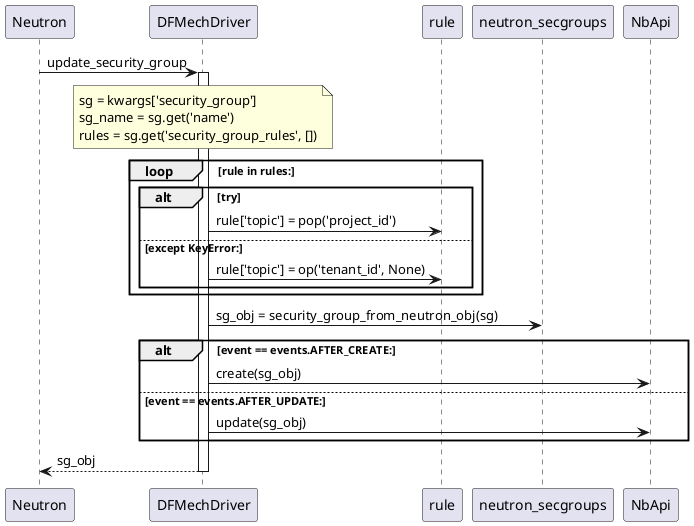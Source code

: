 @startuml update security_group
Neutron->DFMechDriver:update_security_group
activate DFMechDriver
note over DFMechDriver
    sg = kwargs['security_group']
    sg_name = sg.get('name')
    rules = sg.get('security_group_rules', [])
end note
loop rule in rules:
    alt try
        DFMechDriver->rule:rule['topic'] = pop('project_id')
    else except KeyError:
        DFMechDriver->rule:rule['topic'] = op('tenant_id', None)
    end
end
DFMechDriver->neutron_secgroups:sg_obj = security_group_from_neutron_obj(sg)
alt event == events.AFTER_CREATE:
    DFMechDriver->NbApi:create(sg_obj)
else event == events.AFTER_UPDATE:
    DFMechDriver->NbApi:update(sg_obj)
end
DFMechDriver-->Neutron:sg_obj
deactivate DFMechDriver
@enduml